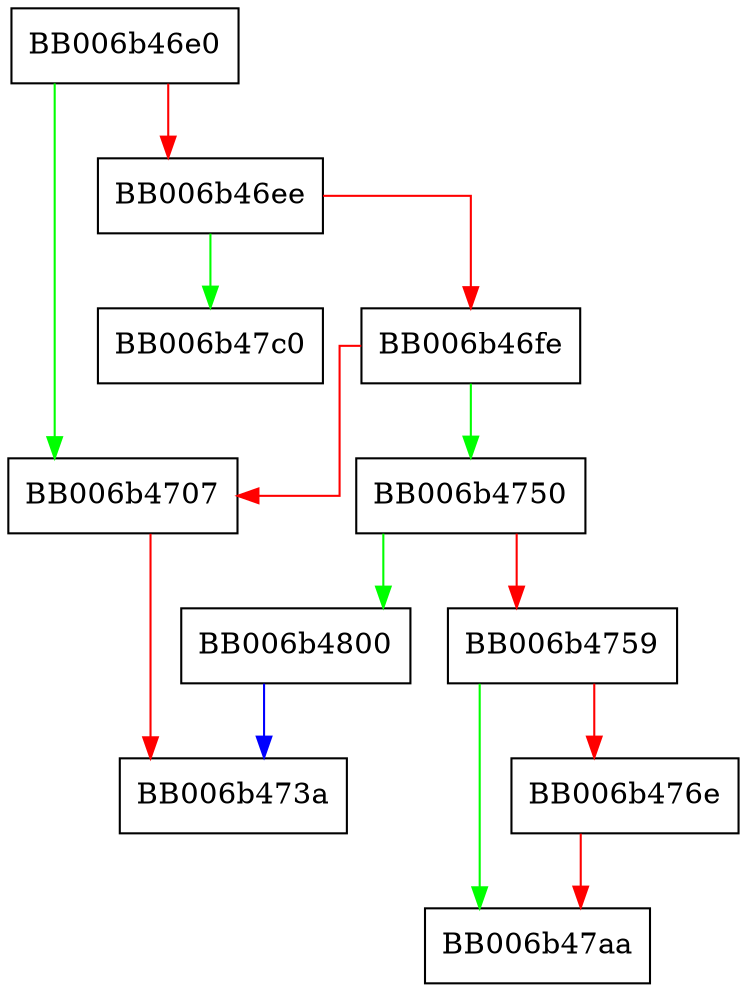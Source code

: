 digraph sm2_to_type_specific_no_pub_pem_encode {
  node [shape="box"];
  graph [splines=ortho];
  BB006b46e0 -> BB006b4707 [color="green"];
  BB006b46e0 -> BB006b46ee [color="red"];
  BB006b46ee -> BB006b47c0 [color="green"];
  BB006b46ee -> BB006b46fe [color="red"];
  BB006b46fe -> BB006b4750 [color="green"];
  BB006b46fe -> BB006b4707 [color="red"];
  BB006b4707 -> BB006b473a [color="red"];
  BB006b4750 -> BB006b4800 [color="green"];
  BB006b4750 -> BB006b4759 [color="red"];
  BB006b4759 -> BB006b47aa [color="green"];
  BB006b4759 -> BB006b476e [color="red"];
  BB006b476e -> BB006b47aa [color="red"];
  BB006b4800 -> BB006b473a [color="blue"];
}